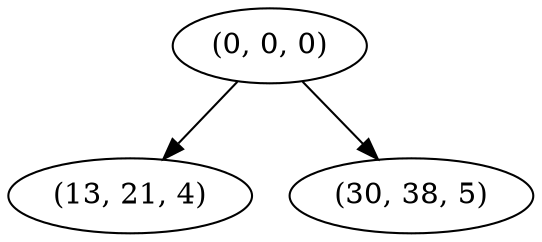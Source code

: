 digraph tree {
    "(0, 0, 0)";
    "(13, 21, 4)";
    "(30, 38, 5)";
    "(0, 0, 0)" -> "(13, 21, 4)";
    "(0, 0, 0)" -> "(30, 38, 5)";
}
